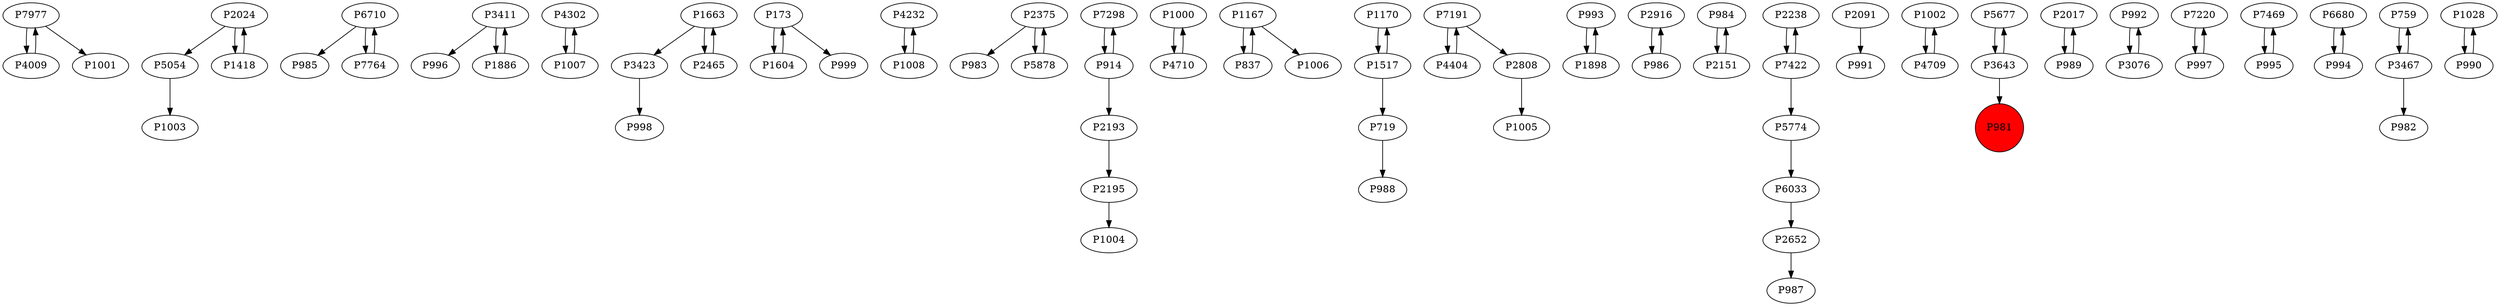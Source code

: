 digraph {
	P7977 -> P4009
	P5054 -> P1003
	P4009 -> P7977
	P6710 -> P985
	P3411 -> P996
	P4302 -> P1007
	P1663 -> P3423
	P173 -> P1604
	P4232 -> P1008
	P3423 -> P998
	P2375 -> P983
	P1886 -> P3411
	P7298 -> P914
	P173 -> P999
	P1000 -> P4710
	P1167 -> P837
	P1170 -> P1517
	P1167 -> P1006
	P7191 -> P4404
	P993 -> P1898
	P6710 -> P7764
	P2916 -> P986
	P1517 -> P1170
	P984 -> P2151
	P2238 -> P7422
	P914 -> P7298
	P2808 -> P1005
	P2091 -> P991
	P719 -> P988
	P1002 -> P4709
	P7422 -> P5774
	P2024 -> P5054
	P5677 -> P3643
	P2017 -> P989
	P6033 -> P2652
	P914 -> P2193
	P2465 -> P1663
	P2193 -> P2195
	P992 -> P3076
	P7977 -> P1001
	P986 -> P2916
	P7220 -> P997
	P2024 -> P1418
	P2195 -> P1004
	P7469 -> P995
	P2375 -> P5878
	P6680 -> P994
	P2652 -> P987
	P7191 -> P2808
	P3643 -> P5677
	P994 -> P6680
	P4404 -> P7191
	P2151 -> P984
	P989 -> P2017
	P837 -> P1167
	P759 -> P3467
	P4709 -> P1002
	P1604 -> P173
	P4710 -> P1000
	P1028 -> P990
	P1517 -> P719
	P3411 -> P1886
	P997 -> P7220
	P995 -> P7469
	P5878 -> P2375
	P1898 -> P993
	P1007 -> P4302
	P1663 -> P2465
	P3467 -> P982
	P7764 -> P6710
	P3643 -> P981
	P7422 -> P2238
	P3076 -> P992
	P990 -> P1028
	P1418 -> P2024
	P3467 -> P759
	P1008 -> P4232
	P5774 -> P6033
	P981 [shape=circle]
	P981 [style=filled]
	P981 [fillcolor=red]
}
